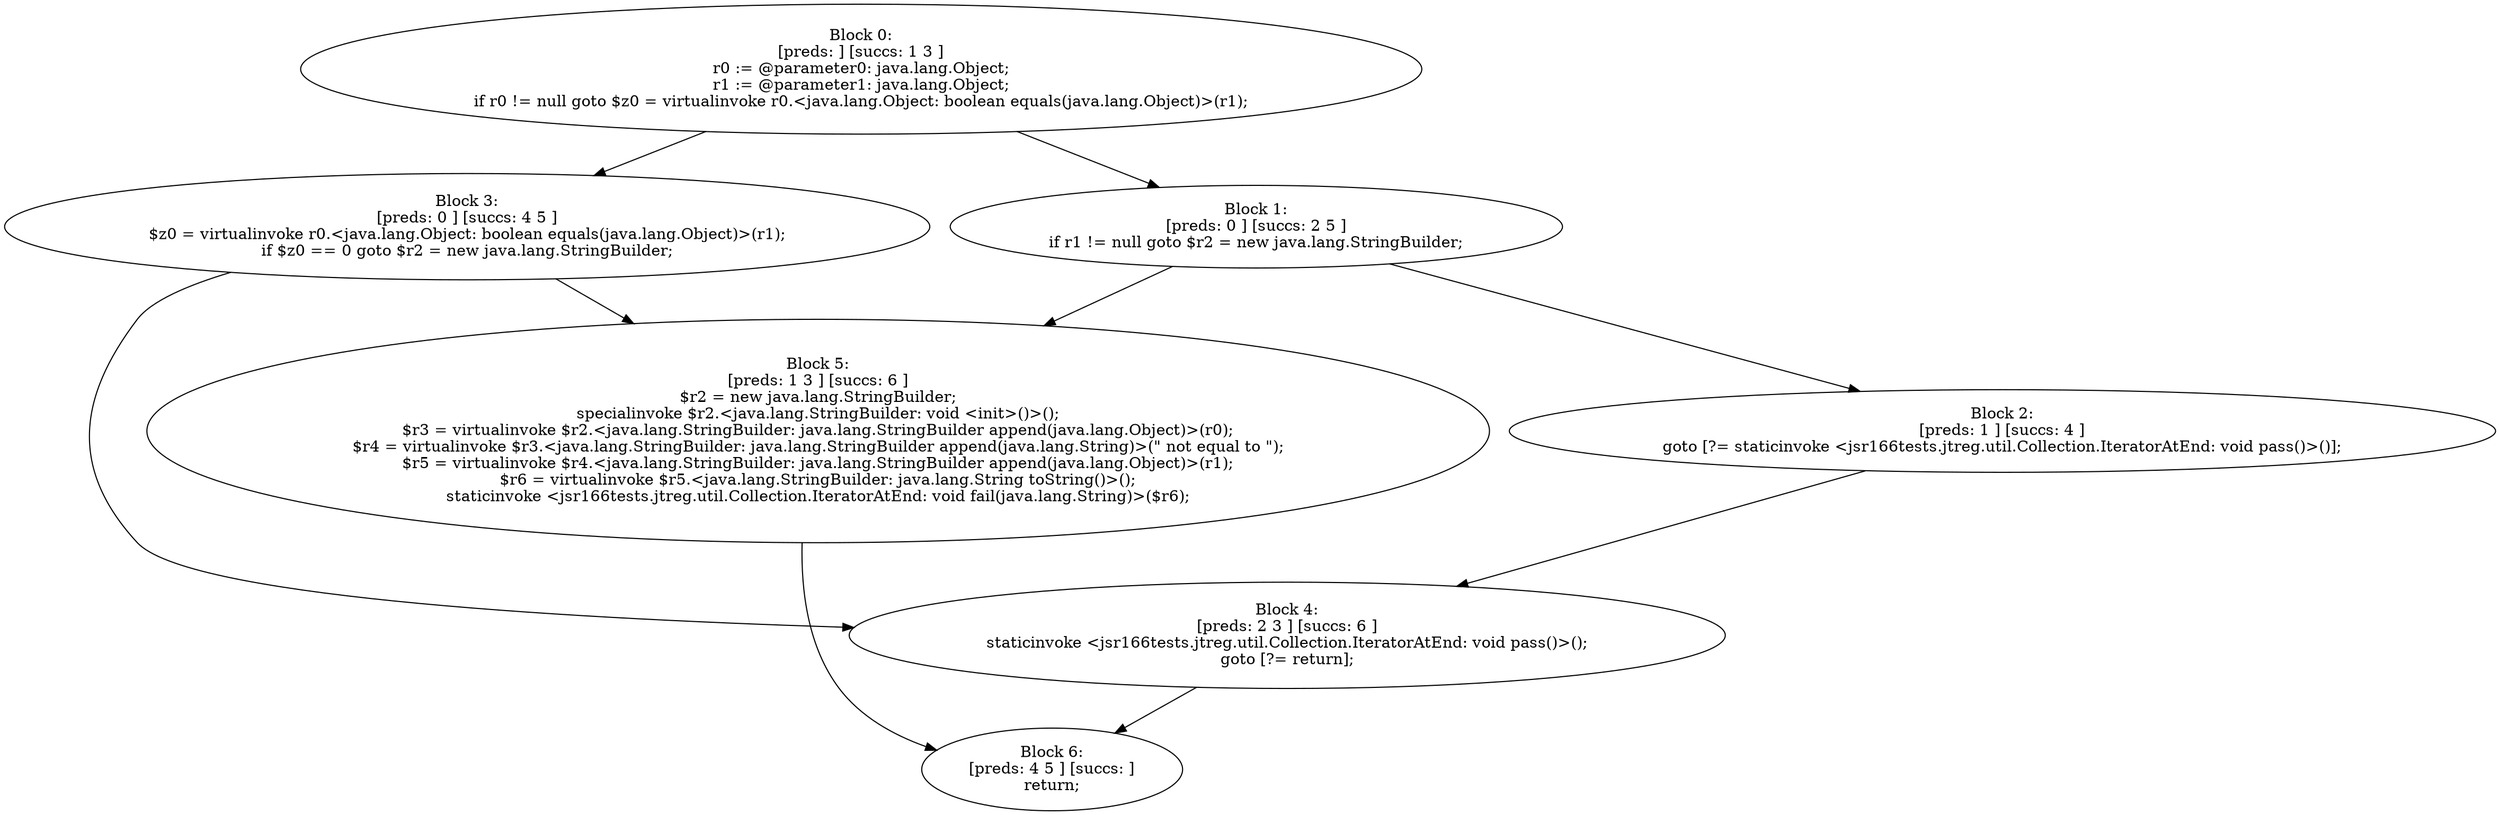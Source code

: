 digraph "unitGraph" {
    "Block 0:
[preds: ] [succs: 1 3 ]
r0 := @parameter0: java.lang.Object;
r1 := @parameter1: java.lang.Object;
if r0 != null goto $z0 = virtualinvoke r0.<java.lang.Object: boolean equals(java.lang.Object)>(r1);
"
    "Block 1:
[preds: 0 ] [succs: 2 5 ]
if r1 != null goto $r2 = new java.lang.StringBuilder;
"
    "Block 2:
[preds: 1 ] [succs: 4 ]
goto [?= staticinvoke <jsr166tests.jtreg.util.Collection.IteratorAtEnd: void pass()>()];
"
    "Block 3:
[preds: 0 ] [succs: 4 5 ]
$z0 = virtualinvoke r0.<java.lang.Object: boolean equals(java.lang.Object)>(r1);
if $z0 == 0 goto $r2 = new java.lang.StringBuilder;
"
    "Block 4:
[preds: 2 3 ] [succs: 6 ]
staticinvoke <jsr166tests.jtreg.util.Collection.IteratorAtEnd: void pass()>();
goto [?= return];
"
    "Block 5:
[preds: 1 3 ] [succs: 6 ]
$r2 = new java.lang.StringBuilder;
specialinvoke $r2.<java.lang.StringBuilder: void <init>()>();
$r3 = virtualinvoke $r2.<java.lang.StringBuilder: java.lang.StringBuilder append(java.lang.Object)>(r0);
$r4 = virtualinvoke $r3.<java.lang.StringBuilder: java.lang.StringBuilder append(java.lang.String)>(\" not equal to \");
$r5 = virtualinvoke $r4.<java.lang.StringBuilder: java.lang.StringBuilder append(java.lang.Object)>(r1);
$r6 = virtualinvoke $r5.<java.lang.StringBuilder: java.lang.String toString()>();
staticinvoke <jsr166tests.jtreg.util.Collection.IteratorAtEnd: void fail(java.lang.String)>($r6);
"
    "Block 6:
[preds: 4 5 ] [succs: ]
return;
"
    "Block 0:
[preds: ] [succs: 1 3 ]
r0 := @parameter0: java.lang.Object;
r1 := @parameter1: java.lang.Object;
if r0 != null goto $z0 = virtualinvoke r0.<java.lang.Object: boolean equals(java.lang.Object)>(r1);
"->"Block 1:
[preds: 0 ] [succs: 2 5 ]
if r1 != null goto $r2 = new java.lang.StringBuilder;
";
    "Block 0:
[preds: ] [succs: 1 3 ]
r0 := @parameter0: java.lang.Object;
r1 := @parameter1: java.lang.Object;
if r0 != null goto $z0 = virtualinvoke r0.<java.lang.Object: boolean equals(java.lang.Object)>(r1);
"->"Block 3:
[preds: 0 ] [succs: 4 5 ]
$z0 = virtualinvoke r0.<java.lang.Object: boolean equals(java.lang.Object)>(r1);
if $z0 == 0 goto $r2 = new java.lang.StringBuilder;
";
    "Block 1:
[preds: 0 ] [succs: 2 5 ]
if r1 != null goto $r2 = new java.lang.StringBuilder;
"->"Block 2:
[preds: 1 ] [succs: 4 ]
goto [?= staticinvoke <jsr166tests.jtreg.util.Collection.IteratorAtEnd: void pass()>()];
";
    "Block 1:
[preds: 0 ] [succs: 2 5 ]
if r1 != null goto $r2 = new java.lang.StringBuilder;
"->"Block 5:
[preds: 1 3 ] [succs: 6 ]
$r2 = new java.lang.StringBuilder;
specialinvoke $r2.<java.lang.StringBuilder: void <init>()>();
$r3 = virtualinvoke $r2.<java.lang.StringBuilder: java.lang.StringBuilder append(java.lang.Object)>(r0);
$r4 = virtualinvoke $r3.<java.lang.StringBuilder: java.lang.StringBuilder append(java.lang.String)>(\" not equal to \");
$r5 = virtualinvoke $r4.<java.lang.StringBuilder: java.lang.StringBuilder append(java.lang.Object)>(r1);
$r6 = virtualinvoke $r5.<java.lang.StringBuilder: java.lang.String toString()>();
staticinvoke <jsr166tests.jtreg.util.Collection.IteratorAtEnd: void fail(java.lang.String)>($r6);
";
    "Block 2:
[preds: 1 ] [succs: 4 ]
goto [?= staticinvoke <jsr166tests.jtreg.util.Collection.IteratorAtEnd: void pass()>()];
"->"Block 4:
[preds: 2 3 ] [succs: 6 ]
staticinvoke <jsr166tests.jtreg.util.Collection.IteratorAtEnd: void pass()>();
goto [?= return];
";
    "Block 3:
[preds: 0 ] [succs: 4 5 ]
$z0 = virtualinvoke r0.<java.lang.Object: boolean equals(java.lang.Object)>(r1);
if $z0 == 0 goto $r2 = new java.lang.StringBuilder;
"->"Block 4:
[preds: 2 3 ] [succs: 6 ]
staticinvoke <jsr166tests.jtreg.util.Collection.IteratorAtEnd: void pass()>();
goto [?= return];
";
    "Block 3:
[preds: 0 ] [succs: 4 5 ]
$z0 = virtualinvoke r0.<java.lang.Object: boolean equals(java.lang.Object)>(r1);
if $z0 == 0 goto $r2 = new java.lang.StringBuilder;
"->"Block 5:
[preds: 1 3 ] [succs: 6 ]
$r2 = new java.lang.StringBuilder;
specialinvoke $r2.<java.lang.StringBuilder: void <init>()>();
$r3 = virtualinvoke $r2.<java.lang.StringBuilder: java.lang.StringBuilder append(java.lang.Object)>(r0);
$r4 = virtualinvoke $r3.<java.lang.StringBuilder: java.lang.StringBuilder append(java.lang.String)>(\" not equal to \");
$r5 = virtualinvoke $r4.<java.lang.StringBuilder: java.lang.StringBuilder append(java.lang.Object)>(r1);
$r6 = virtualinvoke $r5.<java.lang.StringBuilder: java.lang.String toString()>();
staticinvoke <jsr166tests.jtreg.util.Collection.IteratorAtEnd: void fail(java.lang.String)>($r6);
";
    "Block 4:
[preds: 2 3 ] [succs: 6 ]
staticinvoke <jsr166tests.jtreg.util.Collection.IteratorAtEnd: void pass()>();
goto [?= return];
"->"Block 6:
[preds: 4 5 ] [succs: ]
return;
";
    "Block 5:
[preds: 1 3 ] [succs: 6 ]
$r2 = new java.lang.StringBuilder;
specialinvoke $r2.<java.lang.StringBuilder: void <init>()>();
$r3 = virtualinvoke $r2.<java.lang.StringBuilder: java.lang.StringBuilder append(java.lang.Object)>(r0);
$r4 = virtualinvoke $r3.<java.lang.StringBuilder: java.lang.StringBuilder append(java.lang.String)>(\" not equal to \");
$r5 = virtualinvoke $r4.<java.lang.StringBuilder: java.lang.StringBuilder append(java.lang.Object)>(r1);
$r6 = virtualinvoke $r5.<java.lang.StringBuilder: java.lang.String toString()>();
staticinvoke <jsr166tests.jtreg.util.Collection.IteratorAtEnd: void fail(java.lang.String)>($r6);
"->"Block 6:
[preds: 4 5 ] [succs: ]
return;
";
}
